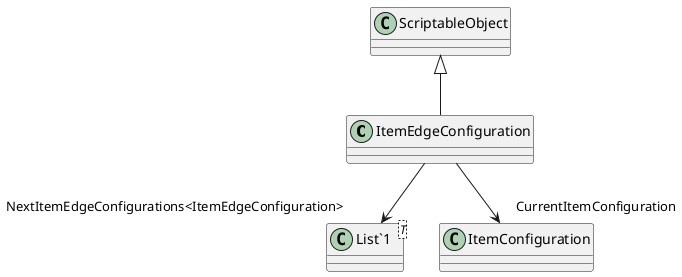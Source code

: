 @startuml
class ItemEdgeConfiguration {
}
class "List`1"<T> {
}
ScriptableObject <|-- ItemEdgeConfiguration
ItemEdgeConfiguration --> "CurrentItemConfiguration" ItemConfiguration
ItemEdgeConfiguration --> "NextItemEdgeConfigurations<ItemEdgeConfiguration>" "List`1"
@enduml
